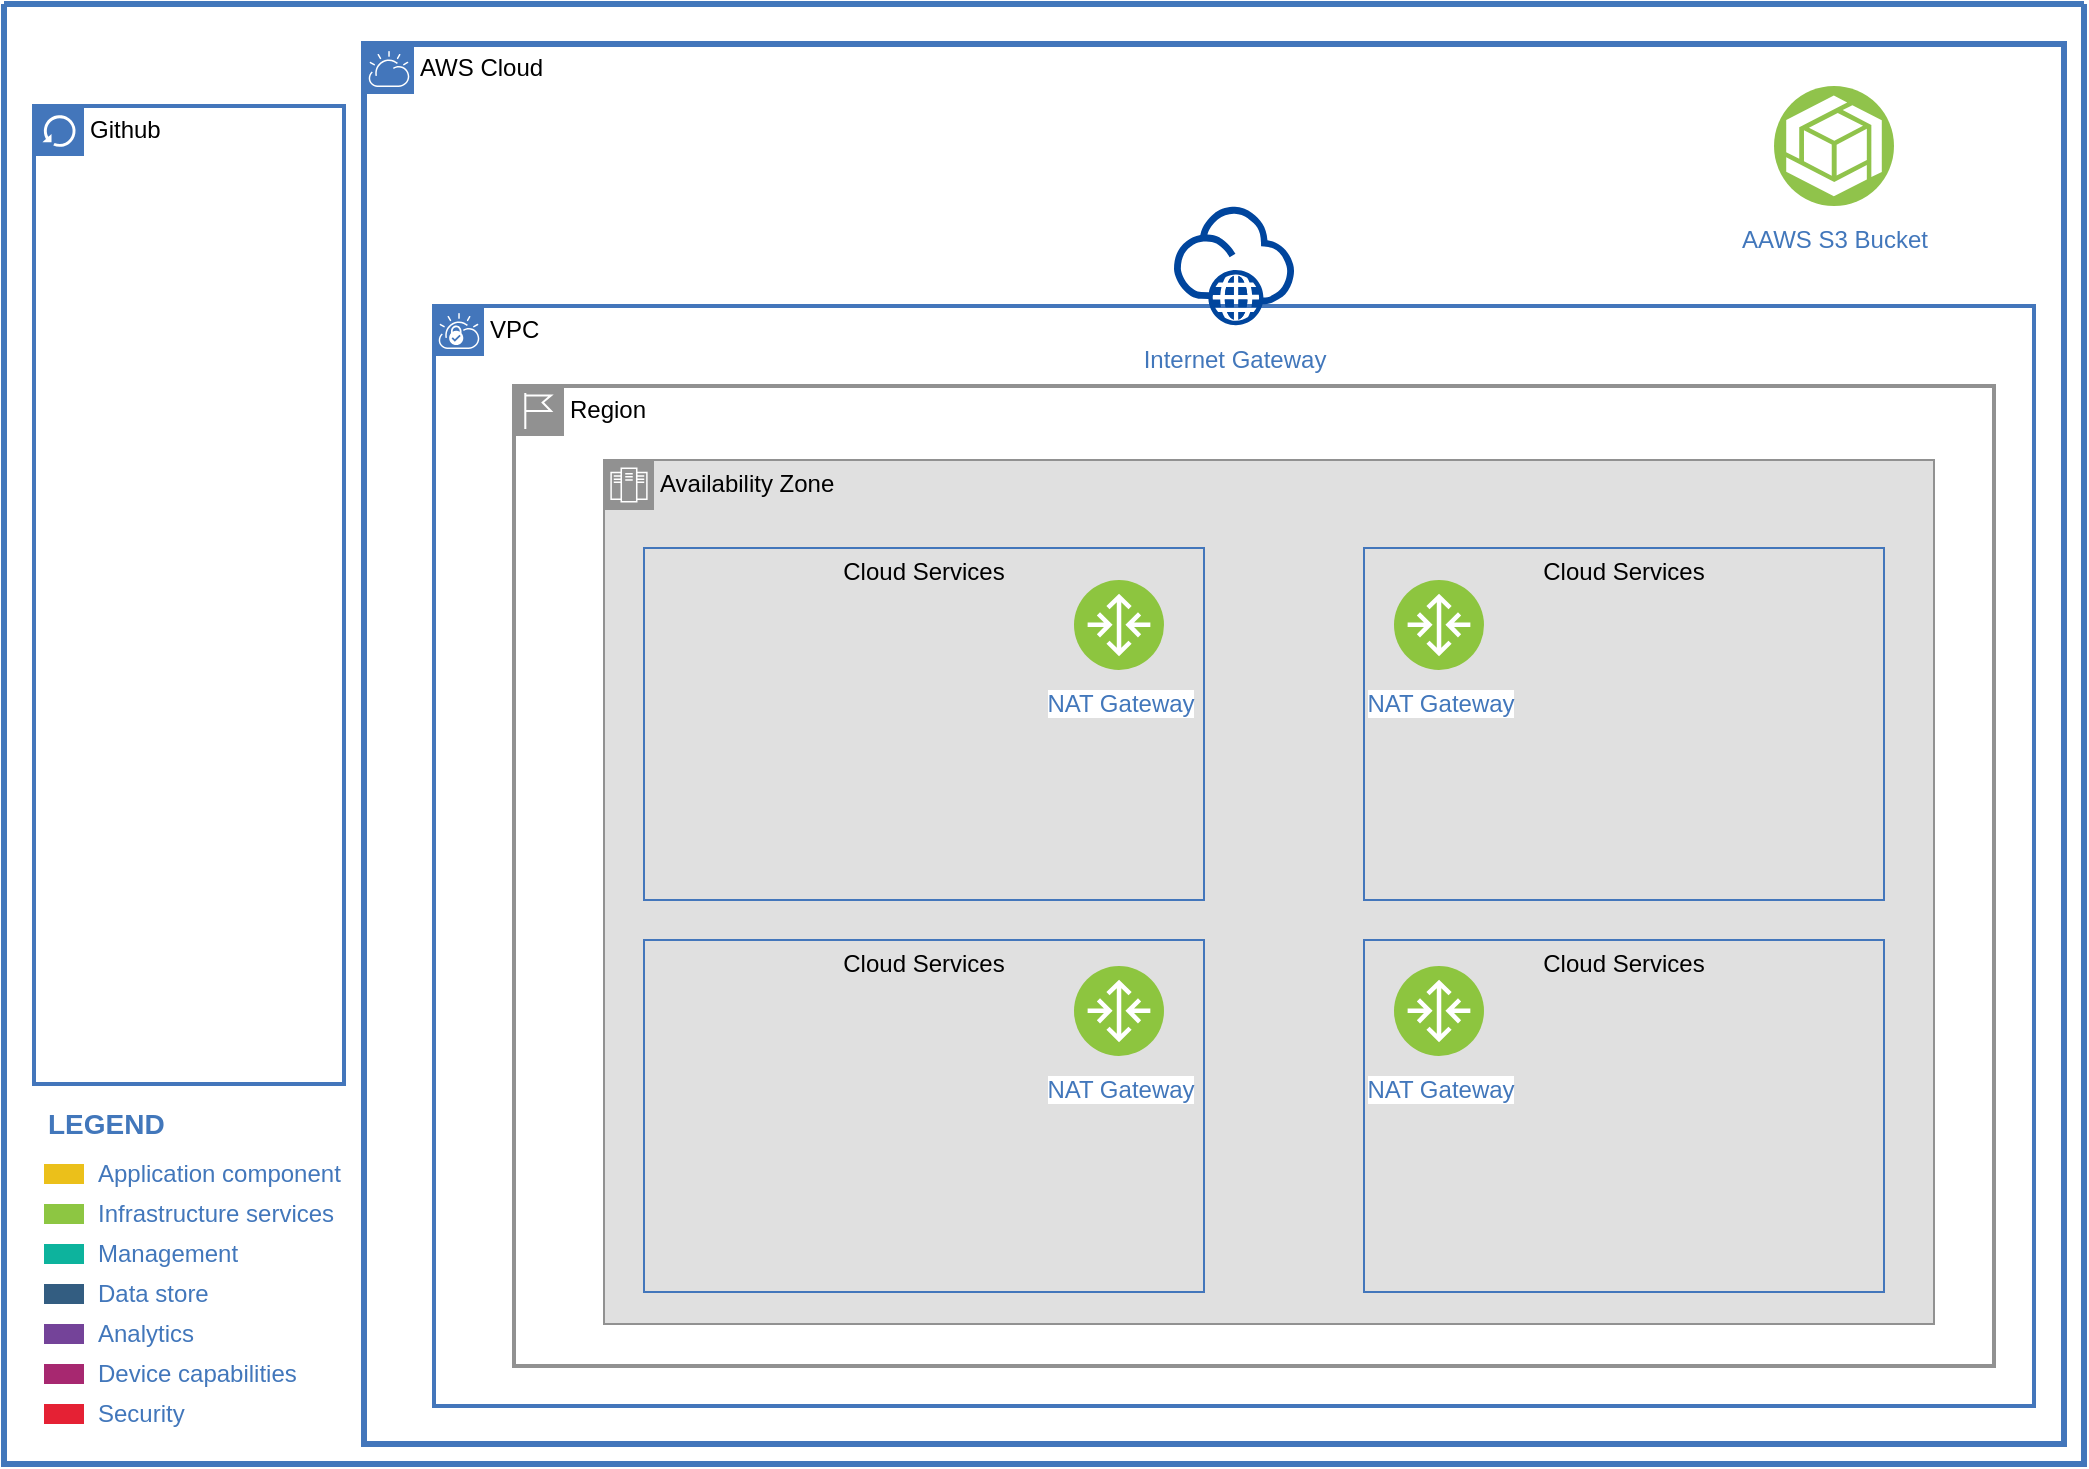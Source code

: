 <mxfile version="14.2.7" type="github">
  <diagram id="2f404044-711c-603c-8f00-f6bb4c023d3c" name="Page-1">
    <mxGraphModel dx="1374" dy="914" grid="1" gridSize="10" guides="1" tooltips="1" connect="1" arrows="1" fold="1" page="1" pageScale="1" pageWidth="1169" pageHeight="827" background="#ffffff" math="0" shadow="0">
      <root>
        <mxCell id="0" />
        <mxCell id="1" parent="0" />
        <mxCell id="21" value="" style="swimlane;shadow=0;strokeColor=#4277BB;fillColor=#ffffff;fontColor=none;align=right;startSize=0;collapsible=0;noLabel=1;strokeWidth=3;" parent="1" vertex="1">
          <mxGeometry x="65" y="49" width="1040" height="730" as="geometry" />
        </mxCell>
        <mxCell id="50" value="Application component" style="rounded=0;html=1;shadow=0;labelBackgroundColor=none;strokeColor=none;strokeWidth=2;fillColor=#EBC01A;gradientColor=none;fontSize=12;fontColor=#4277BB;align=left;labelPosition=right;verticalLabelPosition=middle;verticalAlign=middle;spacingLeft=5;" parent="21" vertex="1">
          <mxGeometry x="20" y="580" width="20" height="10" as="geometry" />
        </mxCell>
        <mxCell id="51" value="Infrastructure services" style="rounded=0;html=1;shadow=0;labelBackgroundColor=none;strokeColor=none;strokeWidth=2;fillColor=#8DC642;gradientColor=none;fontSize=12;fontColor=#4277BB;align=left;labelPosition=right;verticalLabelPosition=middle;verticalAlign=middle;spacingLeft=5;" parent="21" vertex="1">
          <mxGeometry x="20" y="600" width="20" height="10" as="geometry" />
        </mxCell>
        <mxCell id="52" value="Management" style="rounded=0;html=1;shadow=0;labelBackgroundColor=none;strokeColor=none;strokeWidth=2;fillColor=#0DB39D;gradientColor=none;fontSize=12;fontColor=#4277BB;align=left;labelPosition=right;verticalLabelPosition=middle;verticalAlign=middle;spacingLeft=5;" parent="21" vertex="1">
          <mxGeometry x="20" y="620" width="20" height="10" as="geometry" />
        </mxCell>
        <mxCell id="53" value="Data store" style="rounded=0;html=1;shadow=0;labelBackgroundColor=none;strokeColor=none;strokeWidth=2;fillColor=#335D81;gradientColor=none;fontSize=12;fontColor=#4277BB;align=left;labelPosition=right;verticalLabelPosition=middle;verticalAlign=middle;spacingLeft=5;" parent="21" vertex="1">
          <mxGeometry x="20" y="640" width="20" height="10" as="geometry" />
        </mxCell>
        <mxCell id="54" value="Analytics" style="rounded=0;html=1;shadow=0;labelBackgroundColor=none;strokeColor=none;strokeWidth=2;fillColor=#744399;gradientColor=none;fontSize=12;fontColor=#4277BB;align=left;labelPosition=right;verticalLabelPosition=middle;verticalAlign=middle;spacingLeft=5;" parent="21" vertex="1">
          <mxGeometry x="20" y="660" width="20" height="10" as="geometry" />
        </mxCell>
        <mxCell id="55" value="Device capabilities" style="rounded=0;html=1;shadow=0;labelBackgroundColor=none;strokeColor=none;strokeWidth=2;fillColor=#A72870;gradientColor=none;fontSize=12;fontColor=#4277BB;align=left;labelPosition=right;verticalLabelPosition=middle;verticalAlign=middle;spacingLeft=5;" parent="21" vertex="1">
          <mxGeometry x="20" y="680" width="20" height="10" as="geometry" />
        </mxCell>
        <mxCell id="56" value="Security" style="rounded=0;html=1;shadow=0;labelBackgroundColor=none;strokeColor=none;strokeWidth=2;fillColor=#E52134;gradientColor=none;fontSize=12;fontColor=#4277BB;align=left;labelPosition=right;verticalLabelPosition=middle;verticalAlign=middle;spacingLeft=5;" parent="21" vertex="1">
          <mxGeometry x="20" y="700" width="20" height="10" as="geometry" />
        </mxCell>
        <mxCell id="59" value="LEGEND" style="text;html=1;align=left;verticalAlign=middle;fontColor=#4277BB;shadow=0;dashed=0;strokeColor=none;fillColor=none;labelBackgroundColor=none;fontStyle=1;fontSize=14;spacingLeft=0;" parent="21" vertex="1">
          <mxGeometry x="20" y="550" width="150" height="20" as="geometry" />
        </mxCell>
        <mxCell id="rBLo1rTCJaQZ21ExzKJR-92" value="AWS Cloud" style="shape=mxgraph.ibm.box;prType=cloud;fontStyle=0;verticalAlign=top;align=left;spacingLeft=32;spacingTop=4;fillColor=none;rounded=0;whiteSpace=wrap;html=1;strokeColor=#4376BB;strokeWidth=3;dashed=0;container=1;spacing=-4;collapsible=0;expand=0;recursiveResize=0;" vertex="1" parent="21">
          <mxGeometry x="180" y="20" width="850" height="700" as="geometry" />
        </mxCell>
        <mxCell id="rBLo1rTCJaQZ21ExzKJR-93" value="VPC" style="shape=mxgraph.ibm.box;prType=vpc;fontStyle=0;verticalAlign=top;align=left;spacingLeft=32;spacingTop=4;fillColor=none;rounded=0;whiteSpace=wrap;html=1;strokeColor=#4376BB;strokeWidth=2;dashed=0;container=1;spacing=-4;collapsible=0;expand=0;recursiveResize=0;" vertex="1" parent="rBLo1rTCJaQZ21ExzKJR-92">
          <mxGeometry x="35" y="131" width="800" height="550" as="geometry" />
        </mxCell>
        <mxCell id="rBLo1rTCJaQZ21ExzKJR-94" value="Region" style="shape=mxgraph.ibm.box;prType=region;fontStyle=0;verticalAlign=top;align=left;spacingLeft=32;spacingTop=4;fillColor=none;rounded=0;whiteSpace=wrap;html=1;strokeColor=#919191;strokeWidth=2;dashed=0;container=1;spacing=-4;collapsible=0;expand=0;recursiveResize=0;" vertex="1" parent="rBLo1rTCJaQZ21ExzKJR-93">
          <mxGeometry x="40" y="40" width="740" height="490" as="geometry" />
        </mxCell>
        <mxCell id="rBLo1rTCJaQZ21ExzKJR-95" value="Availability Zone" style="shape=mxgraph.ibm.box;prType=zone;fontStyle=0;verticalAlign=top;align=left;spacingLeft=32;spacingTop=4;fillColor=#E0E0E0;rounded=0;whiteSpace=wrap;html=1;strokeColor=#919191;strokeWidth=1;dashed=0;container=1;spacing=-4;collapsible=0;expand=0;recursiveResize=0;" vertex="1" parent="rBLo1rTCJaQZ21ExzKJR-94">
          <mxGeometry x="45" y="37" width="665" height="432" as="geometry" />
        </mxCell>
        <mxCell id="rBLo1rTCJaQZ21ExzKJR-99" value="Cloud Services" style="fontStyle=0;verticalAlign=top;align=center;spacingTop=-2;fillColor=none;rounded=0;whiteSpace=wrap;html=1;strokeColor=#4376BB;strokeWidth=1;dashed=0;container=1;collapsible=0;expand=0;recursiveResize=0;" vertex="1" parent="rBLo1rTCJaQZ21ExzKJR-95">
          <mxGeometry x="20" y="44" width="280" height="176" as="geometry" />
        </mxCell>
        <mxCell id="rBLo1rTCJaQZ21ExzKJR-123" value="NAT Gateway" style="aspect=fixed;perimeter=ellipsePerimeter;html=1;align=center;shadow=0;dashed=0;fontColor=#4277BB;labelBackgroundColor=#ffffff;fontSize=12;spacingTop=3;image;image=img/lib/ibm/vpc/Router.svg;" vertex="1" parent="rBLo1rTCJaQZ21ExzKJR-99">
          <mxGeometry x="215" y="16" width="45" height="45" as="geometry" />
        </mxCell>
        <mxCell id="rBLo1rTCJaQZ21ExzKJR-104" value="Cloud Services" style="fontStyle=0;verticalAlign=top;align=center;spacingTop=-2;fillColor=none;rounded=0;whiteSpace=wrap;html=1;strokeColor=#4376BB;strokeWidth=1;dashed=0;container=1;collapsible=0;expand=0;recursiveResize=0;" vertex="1" parent="rBLo1rTCJaQZ21ExzKJR-95">
          <mxGeometry x="380" y="44" width="260" height="176" as="geometry" />
        </mxCell>
        <mxCell id="rBLo1rTCJaQZ21ExzKJR-124" value="NAT Gateway" style="aspect=fixed;perimeter=ellipsePerimeter;html=1;align=center;shadow=0;dashed=0;fontColor=#4277BB;labelBackgroundColor=#ffffff;fontSize=12;spacingTop=3;image;image=img/lib/ibm/vpc/Router.svg;" vertex="1" parent="rBLo1rTCJaQZ21ExzKJR-104">
          <mxGeometry x="15" y="16" width="45" height="45" as="geometry" />
        </mxCell>
        <mxCell id="rBLo1rTCJaQZ21ExzKJR-105" value="Cloud Services" style="fontStyle=0;verticalAlign=top;align=center;spacingTop=-2;fillColor=none;rounded=0;whiteSpace=wrap;html=1;strokeColor=#4376BB;strokeWidth=1;dashed=0;container=1;collapsible=0;expand=0;recursiveResize=0;" vertex="1" parent="rBLo1rTCJaQZ21ExzKJR-95">
          <mxGeometry x="20" y="240" width="280" height="176" as="geometry" />
        </mxCell>
        <mxCell id="rBLo1rTCJaQZ21ExzKJR-125" value="NAT Gateway" style="aspect=fixed;perimeter=ellipsePerimeter;html=1;align=center;shadow=0;dashed=0;fontColor=#4277BB;labelBackgroundColor=#ffffff;fontSize=12;spacingTop=3;image;image=img/lib/ibm/vpc/Router.svg;" vertex="1" parent="rBLo1rTCJaQZ21ExzKJR-105">
          <mxGeometry x="215" y="13" width="45" height="45" as="geometry" />
        </mxCell>
        <mxCell id="rBLo1rTCJaQZ21ExzKJR-117" value="Cloud Services" style="fontStyle=0;verticalAlign=top;align=center;spacingTop=-2;fillColor=none;rounded=0;whiteSpace=wrap;html=1;strokeColor=#4376BB;strokeWidth=1;dashed=0;container=1;collapsible=0;expand=0;recursiveResize=0;" vertex="1" parent="rBLo1rTCJaQZ21ExzKJR-95">
          <mxGeometry x="380" y="240" width="260" height="176" as="geometry" />
        </mxCell>
        <mxCell id="rBLo1rTCJaQZ21ExzKJR-126" value="NAT Gateway" style="aspect=fixed;perimeter=ellipsePerimeter;html=1;align=center;shadow=0;dashed=0;fontColor=#4277BB;labelBackgroundColor=#ffffff;fontSize=12;spacingTop=3;image;image=img/lib/ibm/vpc/Router.svg;" vertex="1" parent="rBLo1rTCJaQZ21ExzKJR-117">
          <mxGeometry x="15" y="13" width="45" height="45" as="geometry" />
        </mxCell>
        <mxCell id="rBLo1rTCJaQZ21ExzKJR-119" value="Internet Gateway" style="aspect=fixed;perimeter=ellipsePerimeter;html=1;align=center;shadow=0;dashed=0;fontColor=#4277BB;labelBackgroundColor=#ffffff;fontSize=12;spacingTop=3;image;image=img/lib/ibm/vpc/Internet.svg;" vertex="1" parent="rBLo1rTCJaQZ21ExzKJR-92">
          <mxGeometry x="405" y="81" width="60" height="60" as="geometry" />
        </mxCell>
        <mxCell id="rBLo1rTCJaQZ21ExzKJR-120" value="AAWS S3 Bucket" style="aspect=fixed;perimeter=ellipsePerimeter;html=1;align=center;shadow=0;dashed=0;fontColor=#4277BB;labelBackgroundColor=#ffffff;fontSize=12;spacingTop=3;image;image=img/lib/ibm/vpc/ObjectStorage.svg;" vertex="1" parent="rBLo1rTCJaQZ21ExzKJR-92">
          <mxGeometry x="705" y="21" width="60" height="60" as="geometry" />
        </mxCell>
        <mxCell id="rBLo1rTCJaQZ21ExzKJR-118" value="Github" style="shape=mxgraph.ibm.box;prType=classic;fontStyle=0;verticalAlign=top;align=left;spacingLeft=32;spacingTop=4;fillColor=none;rounded=0;whiteSpace=wrap;html=1;strokeColor=#4376BB;strokeWidth=2;dashed=0;container=1;spacing=-4;collapsible=0;expand=0;recursiveResize=0;" vertex="1" parent="21">
          <mxGeometry x="15" y="51" width="155" height="489" as="geometry" />
        </mxCell>
      </root>
    </mxGraphModel>
  </diagram>
</mxfile>
